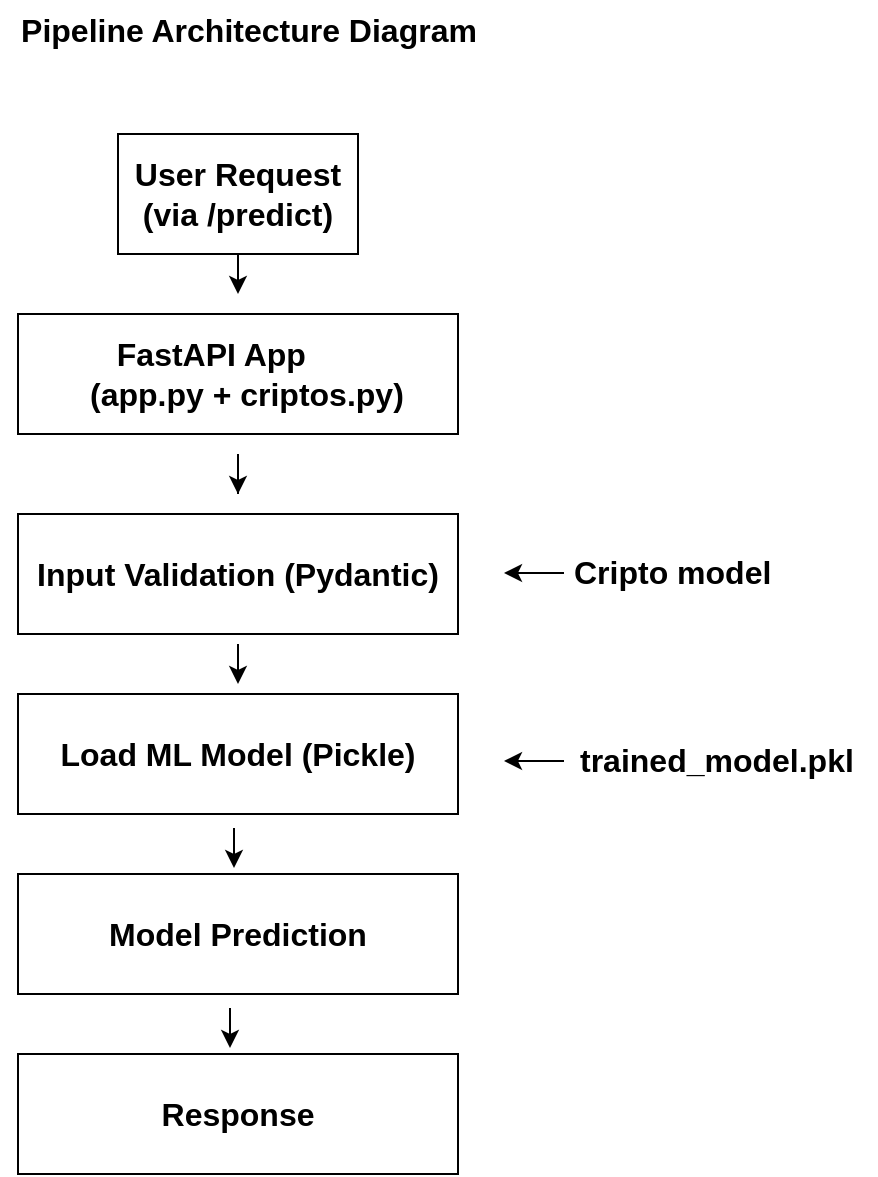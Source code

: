 <mxfile version="27.0.5">
  <diagram name="Page-1" id="KfGDCcGDCfqZ9pJCkdgO">
    <mxGraphModel grid="0" page="1" gridSize="10" guides="1" tooltips="1" connect="1" arrows="1" fold="1" pageScale="1" pageWidth="850" pageHeight="1100" math="0" shadow="0">
      <root>
        <mxCell id="0" />
        <mxCell id="1" parent="0" />
        <mxCell id="X8-ucm__aRqcenFjC4mL-3" value="" style="edgeStyle=orthogonalEdgeStyle;rounded=0;orthogonalLoop=1;jettySize=auto;html=1;" edge="1" parent="1" source="X8-ucm__aRqcenFjC4mL-1">
          <mxGeometry relative="1" as="geometry">
            <mxPoint x="400" y="186" as="targetPoint" />
          </mxGeometry>
        </mxCell>
        <mxCell id="X8-ucm__aRqcenFjC4mL-1" value="&lt;b&gt;&lt;font style=&quot;font-size: 16px;&quot;&gt;User Request&lt;/font&gt;&lt;/b&gt;&lt;div&gt;&lt;b&gt;&lt;font style=&quot;font-size: 16px;&quot;&gt;(via /predict)&lt;/font&gt;&lt;/b&gt;&lt;/div&gt;" style="rounded=0;whiteSpace=wrap;html=1;" vertex="1" parent="1">
          <mxGeometry x="340" y="106" width="120" height="60" as="geometry" />
        </mxCell>
        <mxCell id="X8-ucm__aRqcenFjC4mL-5" value="&lt;div&gt;&lt;font style=&quot;font-size: 16px;&quot;&gt;&lt;b&gt;FastAPI App&amp;nbsp; &amp;nbsp; &amp;nbsp;&amp;nbsp;&lt;/b&gt;&lt;/font&gt;&lt;/div&gt;&lt;div&gt;&lt;span style=&quot;font-size: 16px; background-color: transparent; color: light-dark(rgb(0, 0, 0), rgb(255, 255, 255));&quot;&gt;&lt;b&gt;&amp;nbsp; (app.py + criptos.py)&lt;/b&gt;&lt;/span&gt;&lt;/div&gt;" style="rounded=0;whiteSpace=wrap;html=1;" vertex="1" parent="1">
          <mxGeometry x="290" y="196" width="220" height="60" as="geometry" />
        </mxCell>
        <mxCell id="X8-ucm__aRqcenFjC4mL-9" value="" style="endArrow=classic;html=1;rounded=0;" edge="1" parent="1">
          <mxGeometry width="50" height="50" relative="1" as="geometry">
            <mxPoint x="400" y="286" as="sourcePoint" />
            <mxPoint x="400" y="286" as="targetPoint" />
            <Array as="points">
              <mxPoint x="400" y="266" />
            </Array>
          </mxGeometry>
        </mxCell>
        <mxCell id="X8-ucm__aRqcenFjC4mL-10" value="&lt;b style=&quot;font-size: 16px;&quot;&gt;Input Validation (Pydantic)&lt;/b&gt;" style="rounded=0;whiteSpace=wrap;html=1;" vertex="1" parent="1">
          <mxGeometry x="290" y="296" width="220" height="60" as="geometry" />
        </mxCell>
        <mxCell id="X8-ucm__aRqcenFjC4mL-12" value="" style="endArrow=classic;html=1;rounded=0;" edge="1" parent="1">
          <mxGeometry width="50" height="50" relative="1" as="geometry">
            <mxPoint x="563" y="325.5" as="sourcePoint" />
            <mxPoint x="533" y="325.5" as="targetPoint" />
          </mxGeometry>
        </mxCell>
        <mxCell id="X8-ucm__aRqcenFjC4mL-13" value="Cripto model" style="text;whiteSpace=wrap;fontStyle=1;fontSize=16;" vertex="1" parent="1">
          <mxGeometry x="566" y="309" width="110" height="40" as="geometry" />
        </mxCell>
        <mxCell id="X8-ucm__aRqcenFjC4mL-14" value="&lt;span style=&quot;font-size: 16px;&quot;&gt;&lt;b&gt;Load ML Model (Pickle)&lt;/b&gt;&lt;/span&gt;" style="rounded=0;whiteSpace=wrap;html=1;" vertex="1" parent="1">
          <mxGeometry x="290" y="386" width="220" height="60" as="geometry" />
        </mxCell>
        <mxCell id="X8-ucm__aRqcenFjC4mL-16" value="" style="endArrow=classic;html=1;rounded=0;" edge="1" parent="1">
          <mxGeometry width="50" height="50" relative="1" as="geometry">
            <mxPoint x="563" y="419.5" as="sourcePoint" />
            <mxPoint x="533" y="419.5" as="targetPoint" />
          </mxGeometry>
        </mxCell>
        <UserObject label="trained_model.pkl" link="trained_model.pkl" id="X8-ucm__aRqcenFjC4mL-18">
          <mxCell style="text;whiteSpace=wrap;fontSize=16;fontStyle=1" vertex="1" parent="1">
            <mxGeometry x="569" y="403" width="150" height="40" as="geometry" />
          </mxCell>
        </UserObject>
        <mxCell id="X8-ucm__aRqcenFjC4mL-20" value="" style="edgeStyle=orthogonalEdgeStyle;rounded=0;orthogonalLoop=1;jettySize=auto;html=1;" edge="1" parent="1">
          <mxGeometry relative="1" as="geometry">
            <mxPoint x="400" y="361" as="sourcePoint" />
            <mxPoint x="400" y="381" as="targetPoint" />
          </mxGeometry>
        </mxCell>
        <mxCell id="X8-ucm__aRqcenFjC4mL-21" value="&lt;span style=&quot;font-size: 16px;&quot;&gt;&lt;b&gt;Model Prediction&lt;/b&gt;&lt;/span&gt;" style="rounded=0;whiteSpace=wrap;html=1;" vertex="1" parent="1">
          <mxGeometry x="290" y="476" width="220" height="60" as="geometry" />
        </mxCell>
        <mxCell id="X8-ucm__aRqcenFjC4mL-22" value="" style="edgeStyle=orthogonalEdgeStyle;rounded=0;orthogonalLoop=1;jettySize=auto;html=1;" edge="1" parent="1">
          <mxGeometry relative="1" as="geometry">
            <mxPoint x="398" y="453" as="sourcePoint" />
            <mxPoint x="398" y="473" as="targetPoint" />
          </mxGeometry>
        </mxCell>
        <mxCell id="X8-ucm__aRqcenFjC4mL-25" value="&lt;span style=&quot;font-size: 16px;&quot;&gt;&lt;b&gt;Response&lt;/b&gt;&lt;/span&gt;" style="rounded=0;whiteSpace=wrap;html=1;" vertex="1" parent="1">
          <mxGeometry x="290" y="566" width="220" height="60" as="geometry" />
        </mxCell>
        <mxCell id="X8-ucm__aRqcenFjC4mL-26" value="" style="edgeStyle=orthogonalEdgeStyle;rounded=0;orthogonalLoop=1;jettySize=auto;html=1;" edge="1" parent="1">
          <mxGeometry relative="1" as="geometry">
            <mxPoint x="396" y="543" as="sourcePoint" />
            <mxPoint x="396" y="563" as="targetPoint" />
          </mxGeometry>
        </mxCell>
        <mxCell id="j5oQGpcEXRqfpxCZIbhP-2" value="Pipeline Architecture Diagram" style="text;html=1;align=center;verticalAlign=middle;whiteSpace=wrap;rounded=0;fontStyle=1;fontSize=16;" vertex="1" parent="1">
          <mxGeometry x="281" y="39" width="249" height="30" as="geometry" />
        </mxCell>
      </root>
    </mxGraphModel>
  </diagram>
</mxfile>
